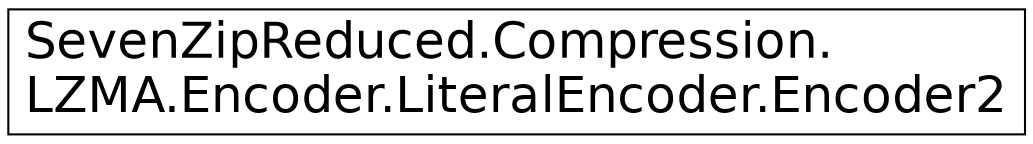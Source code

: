 digraph "Graphical Class Hierarchy"
{
  edge [fontname="Helvetica",fontsize="24",labelfontname="Helvetica",labelfontsize="24"];
  node [fontname="Helvetica",fontsize="24",shape=record];
  rankdir="LR";
  Node1 [label="SevenZipReduced.Compression.\lLZMA.Encoder.LiteralEncoder.Encoder2",height=0.2,width=0.4,color="black", fillcolor="white", style="filled",URL="$struct_seven_zip_reduced_1_1_compression_1_1_l_z_m_a_1_1_encoder_1_1_literal_encoder_1_1_encoder2.html"];
}
